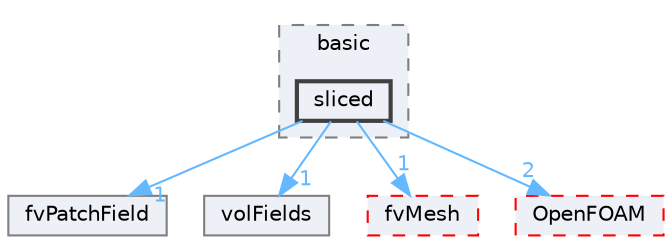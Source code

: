digraph "src/finiteVolume/fields/fvPatchFields/basic/sliced"
{
 // LATEX_PDF_SIZE
  bgcolor="transparent";
  edge [fontname=Helvetica,fontsize=10,labelfontname=Helvetica,labelfontsize=10];
  node [fontname=Helvetica,fontsize=10,shape=box,height=0.2,width=0.4];
  compound=true
  subgraph clusterdir_546b14c9025d30bb5b92fa069dbdd82c {
    graph [ bgcolor="#edf0f7", pencolor="grey50", label="basic", fontname=Helvetica,fontsize=10 style="filled,dashed", URL="dir_546b14c9025d30bb5b92fa069dbdd82c.html",tooltip=""]
  dir_1290321db1acbd85e5fd318b9b4c1af3 [label="sliced", fillcolor="#edf0f7", color="grey25", style="filled,bold", URL="dir_1290321db1acbd85e5fd318b9b4c1af3.html",tooltip=""];
  }
  dir_6b9423849569a7ee618201e7cfce9eaa [label="fvPatchField", fillcolor="#edf0f7", color="grey50", style="filled", URL="dir_6b9423849569a7ee618201e7cfce9eaa.html",tooltip=""];
  dir_bd8bf7fa65467c460a50eacc456ce356 [label="volFields", fillcolor="#edf0f7", color="grey50", style="filled", URL="dir_bd8bf7fa65467c460a50eacc456ce356.html",tooltip=""];
  dir_c382fa095c9c33d8673c0dd60aaef275 [label="fvMesh", fillcolor="#edf0f7", color="red", style="filled,dashed", URL="dir_c382fa095c9c33d8673c0dd60aaef275.html",tooltip=""];
  dir_c5473ff19b20e6ec4dfe5c310b3778a8 [label="OpenFOAM", fillcolor="#edf0f7", color="red", style="filled,dashed", URL="dir_c5473ff19b20e6ec4dfe5c310b3778a8.html",tooltip=""];
  dir_1290321db1acbd85e5fd318b9b4c1af3->dir_6b9423849569a7ee618201e7cfce9eaa [headlabel="1", labeldistance=1.5 headhref="dir_003580_001564.html" href="dir_003580_001564.html" color="steelblue1" fontcolor="steelblue1"];
  dir_1290321db1acbd85e5fd318b9b4c1af3->dir_bd8bf7fa65467c460a50eacc456ce356 [headlabel="1", labeldistance=1.5 headhref="dir_003580_004295.html" href="dir_003580_004295.html" color="steelblue1" fontcolor="steelblue1"];
  dir_1290321db1acbd85e5fd318b9b4c1af3->dir_c382fa095c9c33d8673c0dd60aaef275 [headlabel="1", labeldistance=1.5 headhref="dir_003580_001544.html" href="dir_003580_001544.html" color="steelblue1" fontcolor="steelblue1"];
  dir_1290321db1acbd85e5fd318b9b4c1af3->dir_c5473ff19b20e6ec4dfe5c310b3778a8 [headlabel="2", labeldistance=1.5 headhref="dir_003580_002695.html" href="dir_003580_002695.html" color="steelblue1" fontcolor="steelblue1"];
}
